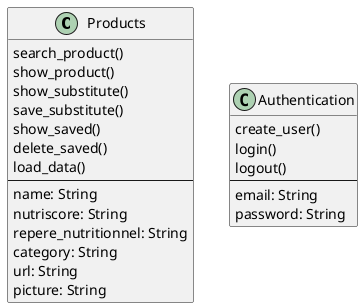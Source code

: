 @startuml 05_class

class Products{
    search_product()
    show_product()
    show_substitute()
    save_substitute()
    show_saved()
    delete_saved()
    load_data()
    --
    name: String
    nutriscore: String
    repere_nutritionnel: String
    category: String
    url: String
    picture: String
}

class Authentication{
    create_user()
    login()
    logout()
    ---
    email: String
    password: String
}

@enduml